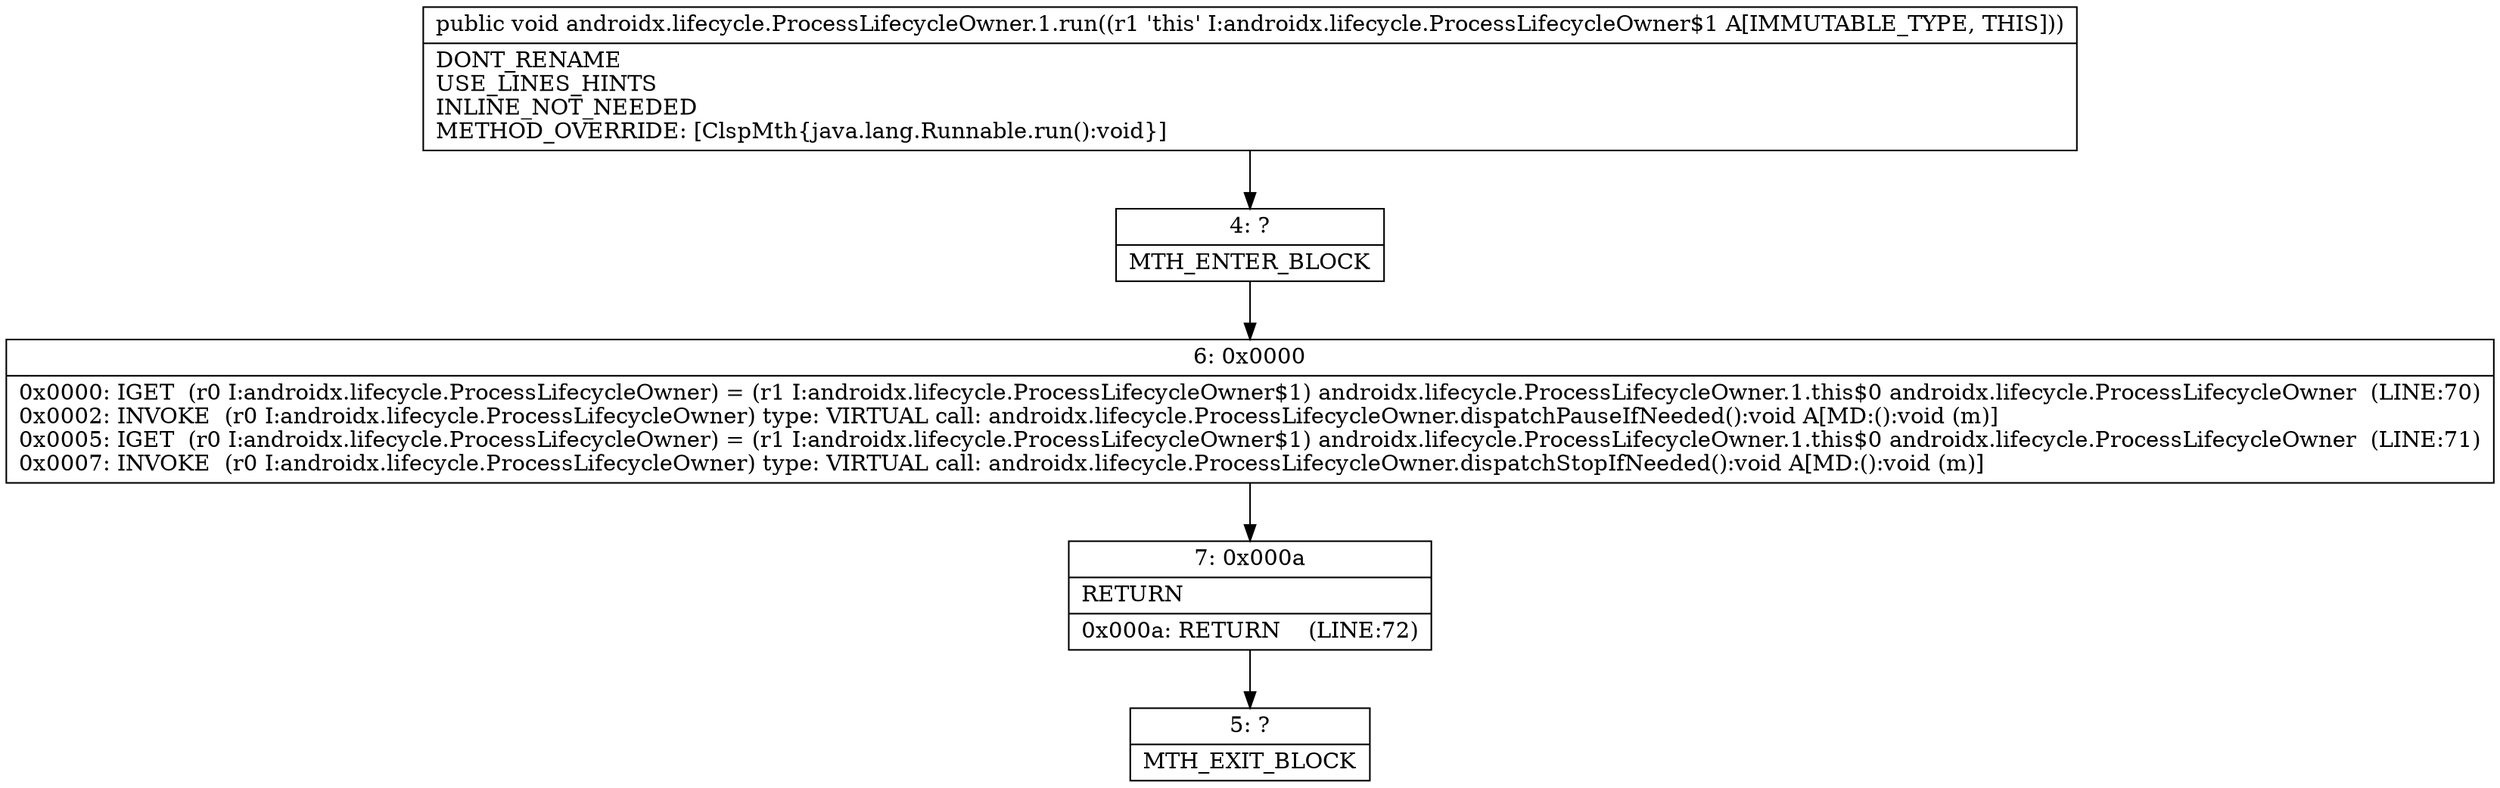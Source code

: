 digraph "CFG forandroidx.lifecycle.ProcessLifecycleOwner.1.run()V" {
Node_4 [shape=record,label="{4\:\ ?|MTH_ENTER_BLOCK\l}"];
Node_6 [shape=record,label="{6\:\ 0x0000|0x0000: IGET  (r0 I:androidx.lifecycle.ProcessLifecycleOwner) = (r1 I:androidx.lifecycle.ProcessLifecycleOwner$1) androidx.lifecycle.ProcessLifecycleOwner.1.this$0 androidx.lifecycle.ProcessLifecycleOwner  (LINE:70)\l0x0002: INVOKE  (r0 I:androidx.lifecycle.ProcessLifecycleOwner) type: VIRTUAL call: androidx.lifecycle.ProcessLifecycleOwner.dispatchPauseIfNeeded():void A[MD:():void (m)]\l0x0005: IGET  (r0 I:androidx.lifecycle.ProcessLifecycleOwner) = (r1 I:androidx.lifecycle.ProcessLifecycleOwner$1) androidx.lifecycle.ProcessLifecycleOwner.1.this$0 androidx.lifecycle.ProcessLifecycleOwner  (LINE:71)\l0x0007: INVOKE  (r0 I:androidx.lifecycle.ProcessLifecycleOwner) type: VIRTUAL call: androidx.lifecycle.ProcessLifecycleOwner.dispatchStopIfNeeded():void A[MD:():void (m)]\l}"];
Node_7 [shape=record,label="{7\:\ 0x000a|RETURN\l|0x000a: RETURN    (LINE:72)\l}"];
Node_5 [shape=record,label="{5\:\ ?|MTH_EXIT_BLOCK\l}"];
MethodNode[shape=record,label="{public void androidx.lifecycle.ProcessLifecycleOwner.1.run((r1 'this' I:androidx.lifecycle.ProcessLifecycleOwner$1 A[IMMUTABLE_TYPE, THIS]))  | DONT_RENAME\lUSE_LINES_HINTS\lINLINE_NOT_NEEDED\lMETHOD_OVERRIDE: [ClspMth\{java.lang.Runnable.run():void\}]\l}"];
MethodNode -> Node_4;Node_4 -> Node_6;
Node_6 -> Node_7;
Node_7 -> Node_5;
}

